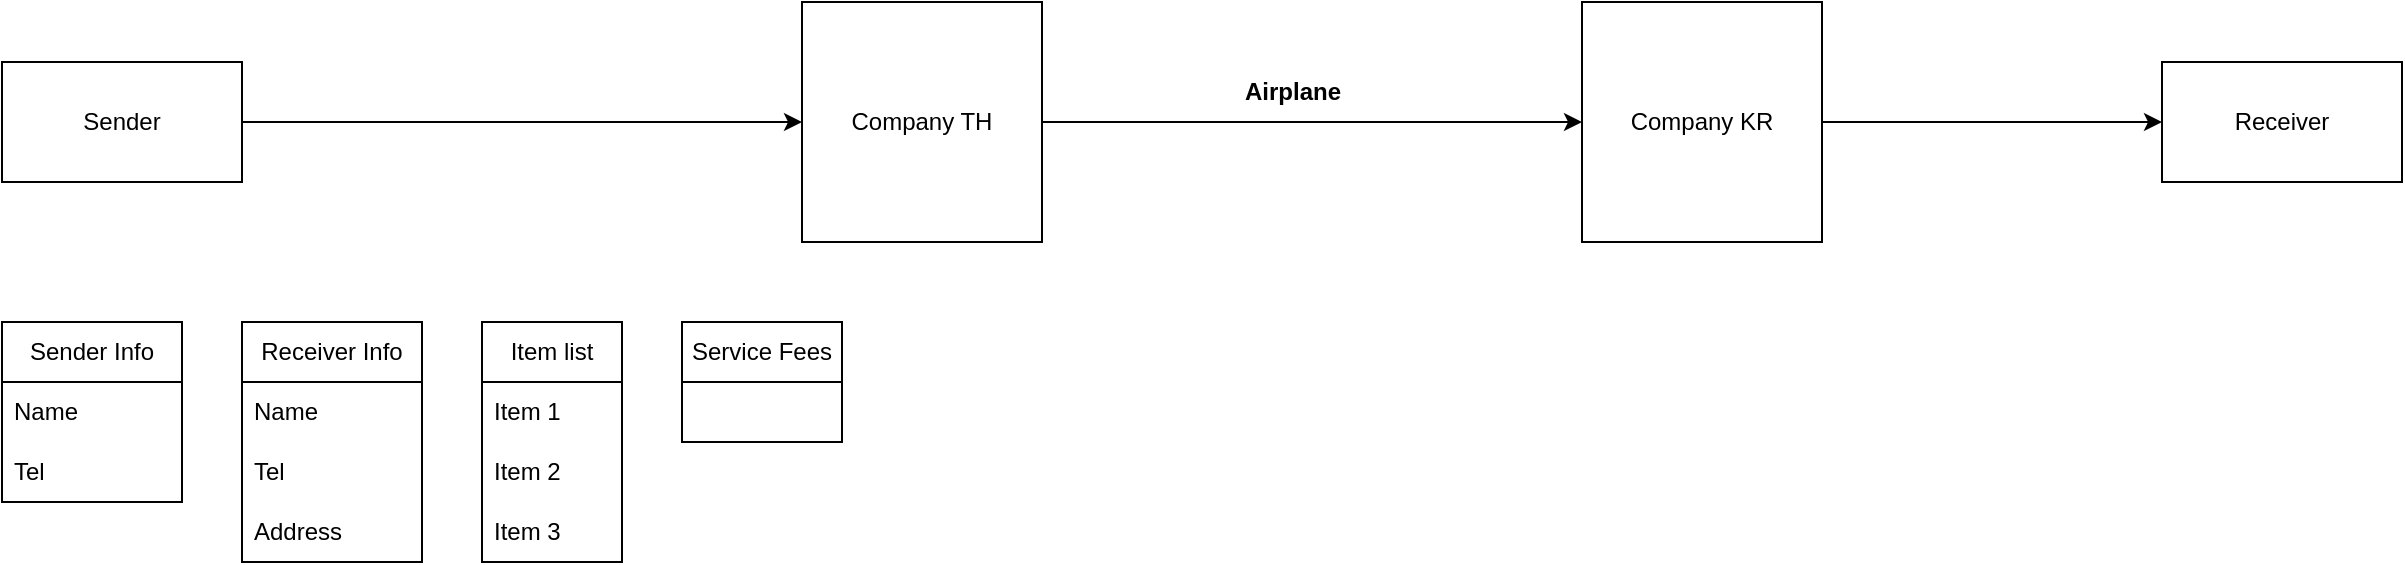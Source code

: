 <mxfile version="21.2.1" type="github">
  <diagram name="Page-1" id="rp__ZX7JmIiC6YEfwZko">
    <mxGraphModel dx="1674" dy="792" grid="1" gridSize="10" guides="1" tooltips="1" connect="1" arrows="1" fold="1" page="1" pageScale="1" pageWidth="4000" pageHeight="4000" math="0" shadow="0">
      <root>
        <mxCell id="0" />
        <mxCell id="1" parent="0" />
        <mxCell id="t3KFKhCatXWxzz0bfxKi-6" style="edgeStyle=orthogonalEdgeStyle;rounded=0;orthogonalLoop=1;jettySize=auto;html=1;entryX=0;entryY=0.5;entryDx=0;entryDy=0;" edge="1" parent="1" source="t3KFKhCatXWxzz0bfxKi-2" target="t3KFKhCatXWxzz0bfxKi-3">
          <mxGeometry relative="1" as="geometry" />
        </mxCell>
        <mxCell id="t3KFKhCatXWxzz0bfxKi-2" value="Sender" style="rounded=0;whiteSpace=wrap;html=1;" vertex="1" parent="1">
          <mxGeometry x="120" y="150" width="120" height="60" as="geometry" />
        </mxCell>
        <mxCell id="t3KFKhCatXWxzz0bfxKi-8" style="edgeStyle=orthogonalEdgeStyle;rounded=0;orthogonalLoop=1;jettySize=auto;html=1;entryX=0;entryY=0.5;entryDx=0;entryDy=0;" edge="1" parent="1" source="t3KFKhCatXWxzz0bfxKi-3" target="t3KFKhCatXWxzz0bfxKi-4">
          <mxGeometry relative="1" as="geometry" />
        </mxCell>
        <mxCell id="t3KFKhCatXWxzz0bfxKi-3" value="Company TH" style="whiteSpace=wrap;html=1;aspect=fixed;" vertex="1" parent="1">
          <mxGeometry x="520" y="120" width="120" height="120" as="geometry" />
        </mxCell>
        <mxCell id="t3KFKhCatXWxzz0bfxKi-7" style="edgeStyle=orthogonalEdgeStyle;rounded=0;orthogonalLoop=1;jettySize=auto;html=1;entryX=0;entryY=0.5;entryDx=0;entryDy=0;" edge="1" parent="1" source="t3KFKhCatXWxzz0bfxKi-4" target="t3KFKhCatXWxzz0bfxKi-5">
          <mxGeometry relative="1" as="geometry" />
        </mxCell>
        <mxCell id="t3KFKhCatXWxzz0bfxKi-4" value="Company KR" style="whiteSpace=wrap;html=1;aspect=fixed;" vertex="1" parent="1">
          <mxGeometry x="910" y="120" width="120" height="120" as="geometry" />
        </mxCell>
        <mxCell id="t3KFKhCatXWxzz0bfxKi-5" value="Receiver" style="rounded=0;whiteSpace=wrap;html=1;" vertex="1" parent="1">
          <mxGeometry x="1200" y="150" width="120" height="60" as="geometry" />
        </mxCell>
        <mxCell id="t3KFKhCatXWxzz0bfxKi-9" value="&lt;b&gt;Airplane&lt;/b&gt;" style="text;html=1;align=center;verticalAlign=middle;resizable=0;points=[];autosize=1;strokeColor=none;fillColor=none;" vertex="1" parent="1">
          <mxGeometry x="730" y="150" width="70" height="30" as="geometry" />
        </mxCell>
        <mxCell id="t3KFKhCatXWxzz0bfxKi-10" value="Item list" style="swimlane;fontStyle=0;childLayout=stackLayout;horizontal=1;startSize=30;horizontalStack=0;resizeParent=1;resizeParentMax=0;resizeLast=0;collapsible=1;marginBottom=0;whiteSpace=wrap;html=1;" vertex="1" parent="1">
          <mxGeometry x="360" y="280" width="70" height="120" as="geometry" />
        </mxCell>
        <mxCell id="t3KFKhCatXWxzz0bfxKi-11" value="Item 1" style="text;strokeColor=none;fillColor=none;align=left;verticalAlign=middle;spacingLeft=4;spacingRight=4;overflow=hidden;points=[[0,0.5],[1,0.5]];portConstraint=eastwest;rotatable=0;whiteSpace=wrap;html=1;" vertex="1" parent="t3KFKhCatXWxzz0bfxKi-10">
          <mxGeometry y="30" width="70" height="30" as="geometry" />
        </mxCell>
        <mxCell id="t3KFKhCatXWxzz0bfxKi-12" value="Item 2" style="text;strokeColor=none;fillColor=none;align=left;verticalAlign=middle;spacingLeft=4;spacingRight=4;overflow=hidden;points=[[0,0.5],[1,0.5]];portConstraint=eastwest;rotatable=0;whiteSpace=wrap;html=1;" vertex="1" parent="t3KFKhCatXWxzz0bfxKi-10">
          <mxGeometry y="60" width="70" height="30" as="geometry" />
        </mxCell>
        <mxCell id="t3KFKhCatXWxzz0bfxKi-13" value="Item 3" style="text;strokeColor=none;fillColor=none;align=left;verticalAlign=middle;spacingLeft=4;spacingRight=4;overflow=hidden;points=[[0,0.5],[1,0.5]];portConstraint=eastwest;rotatable=0;whiteSpace=wrap;html=1;" vertex="1" parent="t3KFKhCatXWxzz0bfxKi-10">
          <mxGeometry y="90" width="70" height="30" as="geometry" />
        </mxCell>
        <mxCell id="t3KFKhCatXWxzz0bfxKi-15" value="Sender Info" style="swimlane;fontStyle=0;childLayout=stackLayout;horizontal=1;startSize=30;horizontalStack=0;resizeParent=1;resizeParentMax=0;resizeLast=0;collapsible=1;marginBottom=0;whiteSpace=wrap;html=1;" vertex="1" parent="1">
          <mxGeometry x="120" y="280" width="90" height="90" as="geometry" />
        </mxCell>
        <mxCell id="t3KFKhCatXWxzz0bfxKi-22" value="Name" style="text;strokeColor=none;fillColor=none;align=left;verticalAlign=middle;spacingLeft=4;spacingRight=4;overflow=hidden;points=[[0,0.5],[1,0.5]];portConstraint=eastwest;rotatable=0;whiteSpace=wrap;html=1;" vertex="1" parent="t3KFKhCatXWxzz0bfxKi-15">
          <mxGeometry y="30" width="90" height="30" as="geometry" />
        </mxCell>
        <mxCell id="t3KFKhCatXWxzz0bfxKi-23" value="Tel" style="text;strokeColor=none;fillColor=none;align=left;verticalAlign=middle;spacingLeft=4;spacingRight=4;overflow=hidden;points=[[0,0.5],[1,0.5]];portConstraint=eastwest;rotatable=0;whiteSpace=wrap;html=1;" vertex="1" parent="t3KFKhCatXWxzz0bfxKi-15">
          <mxGeometry y="60" width="90" height="30" as="geometry" />
        </mxCell>
        <mxCell id="t3KFKhCatXWxzz0bfxKi-24" value="Receiver Info" style="swimlane;fontStyle=0;childLayout=stackLayout;horizontal=1;startSize=30;horizontalStack=0;resizeParent=1;resizeParentMax=0;resizeLast=0;collapsible=1;marginBottom=0;whiteSpace=wrap;html=1;" vertex="1" parent="1">
          <mxGeometry x="240" y="280" width="90" height="120" as="geometry" />
        </mxCell>
        <mxCell id="t3KFKhCatXWxzz0bfxKi-25" value="Name" style="text;strokeColor=none;fillColor=none;align=left;verticalAlign=middle;spacingLeft=4;spacingRight=4;overflow=hidden;points=[[0,0.5],[1,0.5]];portConstraint=eastwest;rotatable=0;whiteSpace=wrap;html=1;" vertex="1" parent="t3KFKhCatXWxzz0bfxKi-24">
          <mxGeometry y="30" width="90" height="30" as="geometry" />
        </mxCell>
        <mxCell id="t3KFKhCatXWxzz0bfxKi-26" value="Tel" style="text;strokeColor=none;fillColor=none;align=left;verticalAlign=middle;spacingLeft=4;spacingRight=4;overflow=hidden;points=[[0,0.5],[1,0.5]];portConstraint=eastwest;rotatable=0;whiteSpace=wrap;html=1;" vertex="1" parent="t3KFKhCatXWxzz0bfxKi-24">
          <mxGeometry y="60" width="90" height="30" as="geometry" />
        </mxCell>
        <mxCell id="t3KFKhCatXWxzz0bfxKi-27" value="Address" style="text;strokeColor=none;fillColor=none;align=left;verticalAlign=middle;spacingLeft=4;spacingRight=4;overflow=hidden;points=[[0,0.5],[1,0.5]];portConstraint=eastwest;rotatable=0;whiteSpace=wrap;html=1;" vertex="1" parent="t3KFKhCatXWxzz0bfxKi-24">
          <mxGeometry y="90" width="90" height="30" as="geometry" />
        </mxCell>
        <mxCell id="t3KFKhCatXWxzz0bfxKi-28" value="Service Fees" style="swimlane;fontStyle=0;childLayout=stackLayout;horizontal=1;startSize=30;horizontalStack=0;resizeParent=1;resizeParentMax=0;resizeLast=0;collapsible=1;marginBottom=0;whiteSpace=wrap;html=1;" vertex="1" parent="1">
          <mxGeometry x="460" y="280" width="80" height="60" as="geometry" />
        </mxCell>
      </root>
    </mxGraphModel>
  </diagram>
</mxfile>
